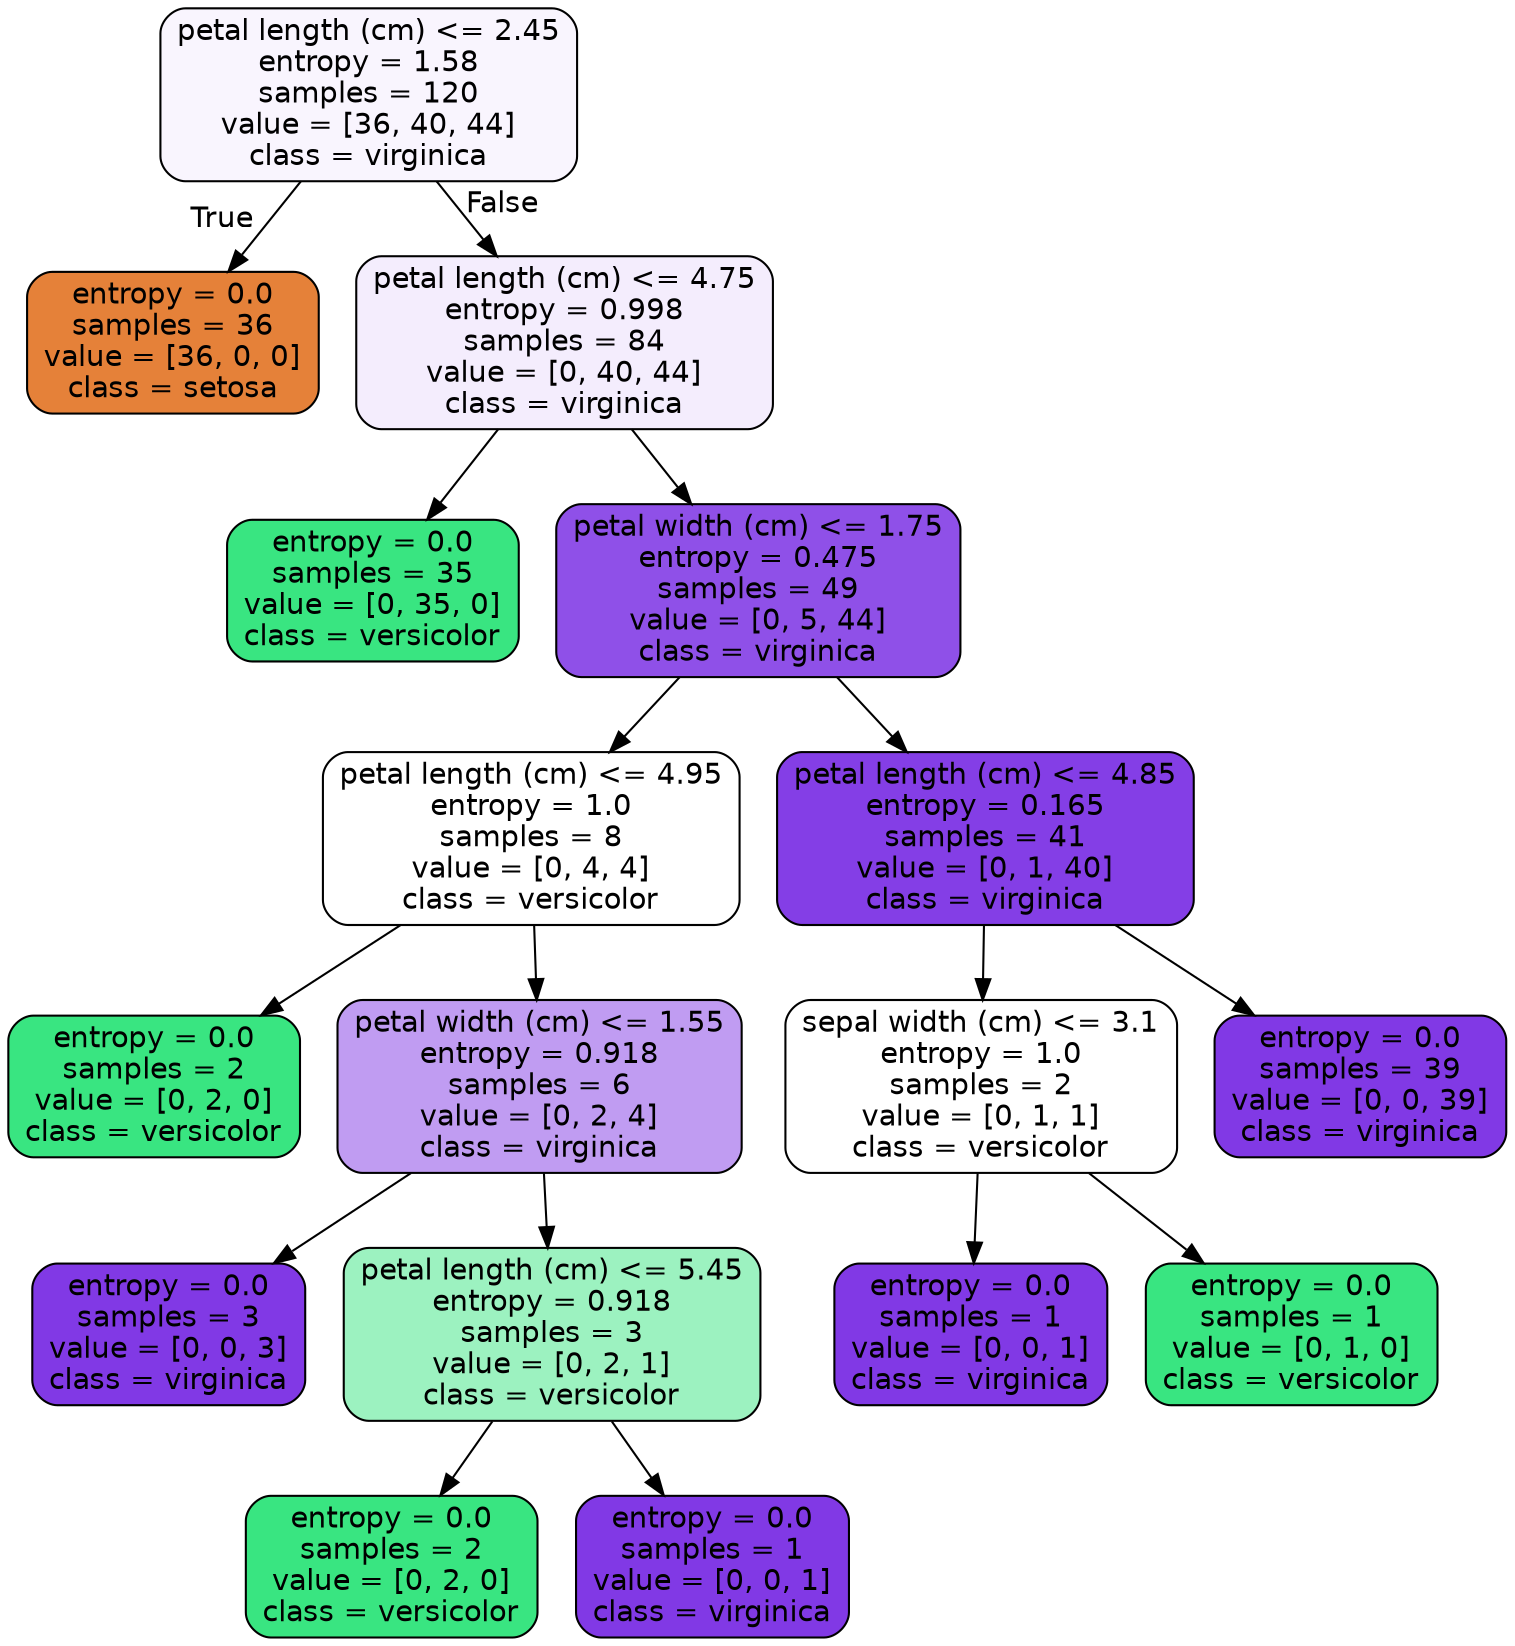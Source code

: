 digraph Tree {
node [shape=box, style="filled, rounded", color="black", fontname="helvetica"] ;
edge [fontname="helvetica"] ;
0 [label="petal length (cm) <= 2.45\nentropy = 1.58\nsamples = 120\nvalue = [36, 40, 44]\nclass = virginica", fillcolor="#f9f5fe"] ;
1 [label="entropy = 0.0\nsamples = 36\nvalue = [36, 0, 0]\nclass = setosa", fillcolor="#e58139"] ;
0 -> 1 [labeldistance=2.5, labelangle=45, headlabel="True"] ;
2 [label="petal length (cm) <= 4.75\nentropy = 0.998\nsamples = 84\nvalue = [0, 40, 44]\nclass = virginica", fillcolor="#f4edfd"] ;
0 -> 2 [labeldistance=2.5, labelangle=-45, headlabel="False"] ;
3 [label="entropy = 0.0\nsamples = 35\nvalue = [0, 35, 0]\nclass = versicolor", fillcolor="#39e581"] ;
2 -> 3 ;
4 [label="petal width (cm) <= 1.75\nentropy = 0.475\nsamples = 49\nvalue = [0, 5, 44]\nclass = virginica", fillcolor="#8f50e8"] ;
2 -> 4 ;
5 [label="petal length (cm) <= 4.95\nentropy = 1.0\nsamples = 8\nvalue = [0, 4, 4]\nclass = versicolor", fillcolor="#ffffff"] ;
4 -> 5 ;
6 [label="entropy = 0.0\nsamples = 2\nvalue = [0, 2, 0]\nclass = versicolor", fillcolor="#39e581"] ;
5 -> 6 ;
7 [label="petal width (cm) <= 1.55\nentropy = 0.918\nsamples = 6\nvalue = [0, 2, 4]\nclass = virginica", fillcolor="#c09cf2"] ;
5 -> 7 ;
8 [label="entropy = 0.0\nsamples = 3\nvalue = [0, 0, 3]\nclass = virginica", fillcolor="#8139e5"] ;
7 -> 8 ;
9 [label="petal length (cm) <= 5.45\nentropy = 0.918\nsamples = 3\nvalue = [0, 2, 1]\nclass = versicolor", fillcolor="#9cf2c0"] ;
7 -> 9 ;
10 [label="entropy = 0.0\nsamples = 2\nvalue = [0, 2, 0]\nclass = versicolor", fillcolor="#39e581"] ;
9 -> 10 ;
11 [label="entropy = 0.0\nsamples = 1\nvalue = [0, 0, 1]\nclass = virginica", fillcolor="#8139e5"] ;
9 -> 11 ;
12 [label="petal length (cm) <= 4.85\nentropy = 0.165\nsamples = 41\nvalue = [0, 1, 40]\nclass = virginica", fillcolor="#843ee6"] ;
4 -> 12 ;
13 [label="sepal width (cm) <= 3.1\nentropy = 1.0\nsamples = 2\nvalue = [0, 1, 1]\nclass = versicolor", fillcolor="#ffffff"] ;
12 -> 13 ;
14 [label="entropy = 0.0\nsamples = 1\nvalue = [0, 0, 1]\nclass = virginica", fillcolor="#8139e5"] ;
13 -> 14 ;
15 [label="entropy = 0.0\nsamples = 1\nvalue = [0, 1, 0]\nclass = versicolor", fillcolor="#39e581"] ;
13 -> 15 ;
16 [label="entropy = 0.0\nsamples = 39\nvalue = [0, 0, 39]\nclass = virginica", fillcolor="#8139e5"] ;
12 -> 16 ;
}
